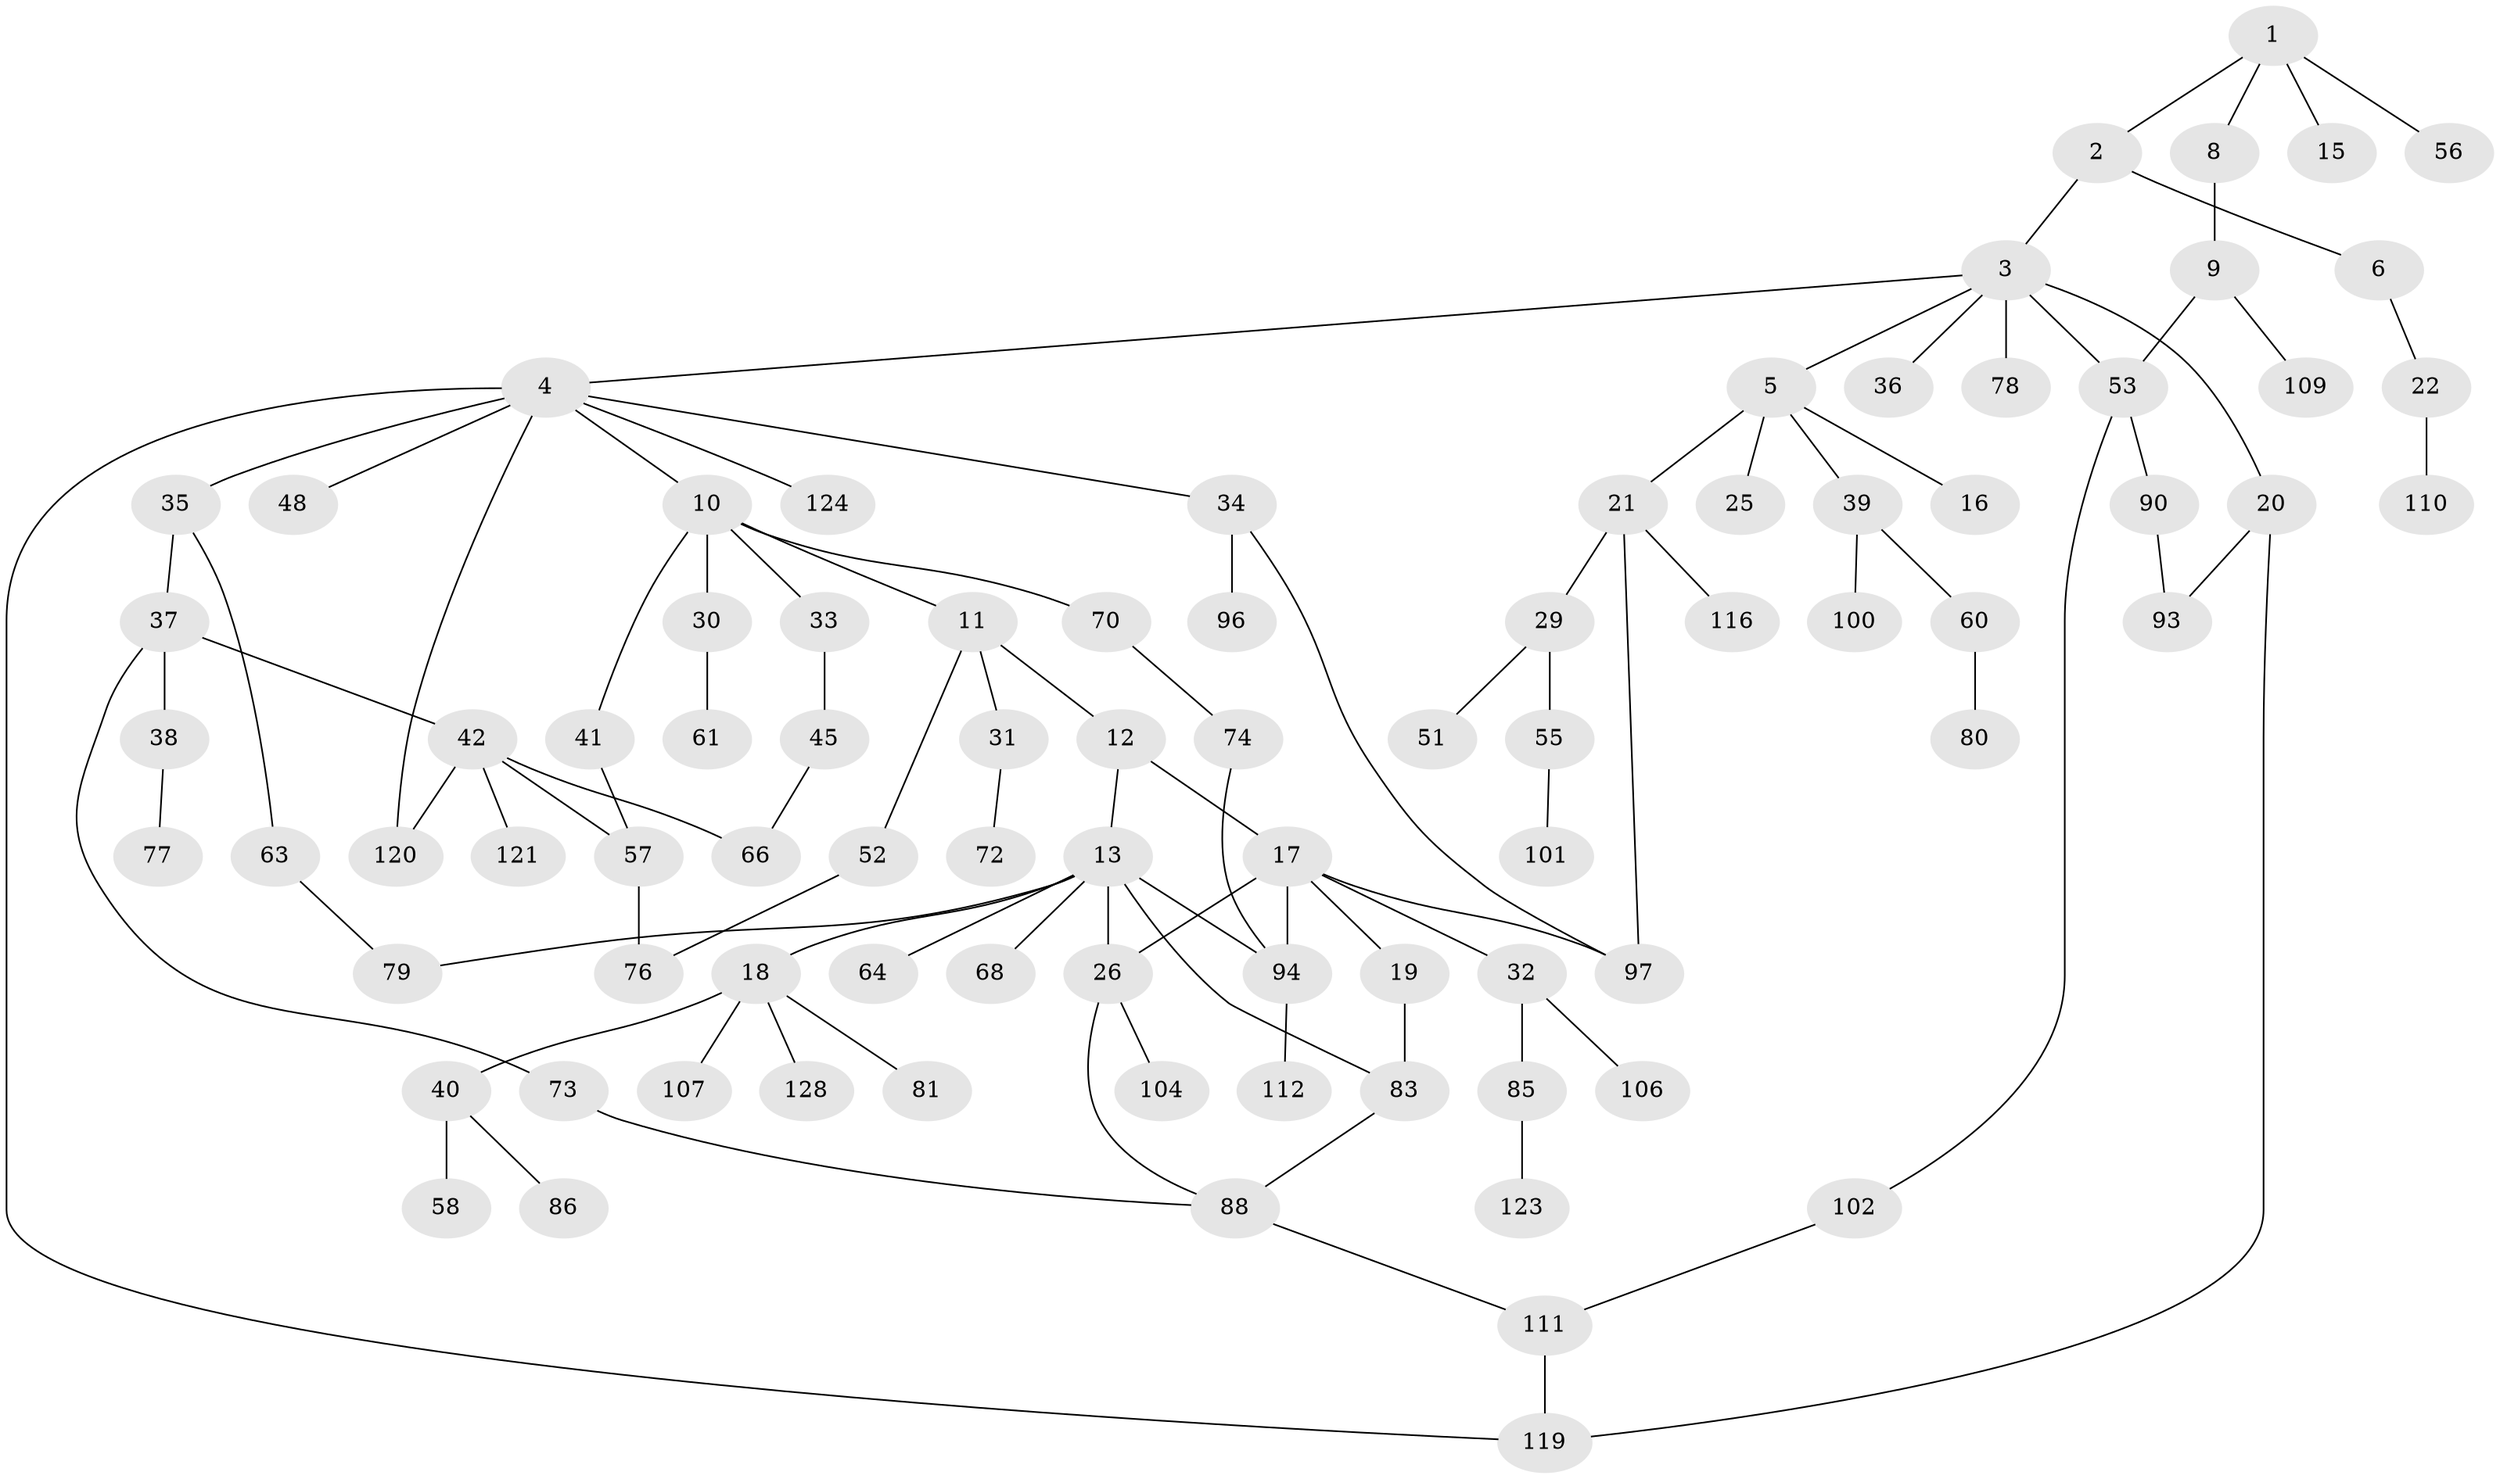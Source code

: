 // original degree distribution, {4: 0.06976744186046512, 8: 0.015503875968992248, 5: 0.05426356589147287, 3: 0.17829457364341086, 1: 0.35658914728682173, 2: 0.31007751937984496, 6: 0.015503875968992248}
// Generated by graph-tools (version 1.1) at 2025/10/02/27/25 16:10:51]
// undirected, 87 vertices, 104 edges
graph export_dot {
graph [start="1"]
  node [color=gray90,style=filled];
  1 [super="+28"];
  2 [super="+89"];
  3 [super="+115"];
  4 [super="+14"];
  5;
  6 [super="+7"];
  8;
  9 [super="+114"];
  10 [super="+27"];
  11 [super="+24"];
  12;
  13 [super="+54"];
  15;
  16 [super="+44"];
  17 [super="+82"];
  18 [super="+46"];
  19 [super="+75"];
  20 [super="+49"];
  21 [super="+23"];
  22;
  25 [super="+126"];
  26 [super="+71"];
  29 [super="+92"];
  30 [super="+127"];
  31 [super="+65"];
  32 [super="+84"];
  33;
  34;
  35;
  36;
  37 [super="+43"];
  38;
  39 [super="+50"];
  40 [super="+47"];
  41;
  42 [super="+105"];
  45 [super="+59"];
  48;
  51;
  52;
  53 [super="+62"];
  55 [super="+91"];
  56;
  57 [super="+67"];
  58 [super="+103"];
  60 [super="+98"];
  61;
  63 [super="+87"];
  64;
  66 [super="+69"];
  68;
  70 [super="+113"];
  72;
  73;
  74;
  76;
  77 [super="+125"];
  78;
  79;
  80 [super="+108"];
  81;
  83 [super="+129"];
  85;
  86;
  88 [super="+99"];
  90;
  93;
  94 [super="+95"];
  96 [super="+117"];
  97 [super="+122"];
  100;
  101;
  102;
  104;
  106;
  107;
  109;
  110;
  111 [super="+118"];
  112;
  116;
  119;
  120;
  121;
  123;
  124;
  128;
  1 -- 2;
  1 -- 8;
  1 -- 15;
  1 -- 56;
  2 -- 3;
  2 -- 6;
  3 -- 4;
  3 -- 5;
  3 -- 20;
  3 -- 36;
  3 -- 53;
  3 -- 78;
  4 -- 10;
  4 -- 34;
  4 -- 48;
  4 -- 119;
  4 -- 124;
  4 -- 120;
  4 -- 35;
  5 -- 16;
  5 -- 21;
  5 -- 25;
  5 -- 39;
  6 -- 22;
  8 -- 9;
  9 -- 109;
  9 -- 53;
  10 -- 11;
  10 -- 33;
  10 -- 41;
  10 -- 70;
  10 -- 30;
  11 -- 12;
  11 -- 52;
  11 -- 31;
  12 -- 13;
  12 -- 17;
  13 -- 18;
  13 -- 26;
  13 -- 94;
  13 -- 64;
  13 -- 83;
  13 -- 68;
  13 -- 79;
  17 -- 19;
  17 -- 32;
  17 -- 94;
  17 -- 26;
  17 -- 97;
  18 -- 40;
  18 -- 81;
  18 -- 128;
  18 -- 107;
  19 -- 83;
  20 -- 119;
  20 -- 93;
  21 -- 29;
  21 -- 116;
  21 -- 97;
  22 -- 110;
  26 -- 88;
  26 -- 104;
  29 -- 51;
  29 -- 55;
  30 -- 61;
  31 -- 72;
  32 -- 85;
  32 -- 106;
  33 -- 45;
  34 -- 96;
  34 -- 97;
  35 -- 37;
  35 -- 63;
  37 -- 38;
  37 -- 42;
  37 -- 73;
  38 -- 77;
  39 -- 60;
  39 -- 100;
  40 -- 58 [weight=2];
  40 -- 86;
  41 -- 57;
  42 -- 57;
  42 -- 66;
  42 -- 120;
  42 -- 121;
  45 -- 66;
  52 -- 76;
  53 -- 90;
  53 -- 102;
  55 -- 101;
  57 -- 76;
  60 -- 80;
  63 -- 79;
  70 -- 74;
  73 -- 88;
  74 -- 94;
  83 -- 88;
  85 -- 123;
  88 -- 111;
  90 -- 93;
  94 -- 112;
  102 -- 111;
  111 -- 119;
}
